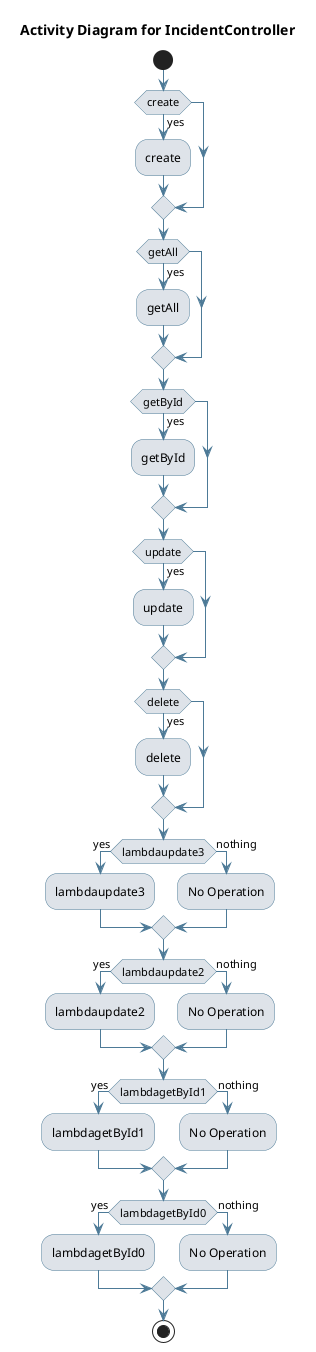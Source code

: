 @startuml
skinparam activity {
 BackgroundColor #DEE3E9 
 BorderColor #4D7A97 
 ArrowColor #4D7A97 
}
!pragma useVerticalIf on
start
title Activity Diagram for IncidentController

if (create) then (yes)
:create;
endif
if (getAll) then (yes)
:getAll;
endif
if (getById) then (yes)
:getById;
endif
if (update) then (yes)
:update;
endif
if (delete) then (yes)
:delete;
endif
if (lambdaupdate3) then (yes)
:lambdaupdate3;
else (nothing)
:No Operation;
endif
if (lambdaupdate2) then (yes)
:lambdaupdate2;
else (nothing)
:No Operation;
endif
if (lambdagetById1) then (yes)
:lambdagetById1;
else (nothing)
:No Operation;
endif
if (lambdagetById0) then (yes)
:lambdagetById0;
else (nothing)
:No Operation;
endif
stop
@enduml

